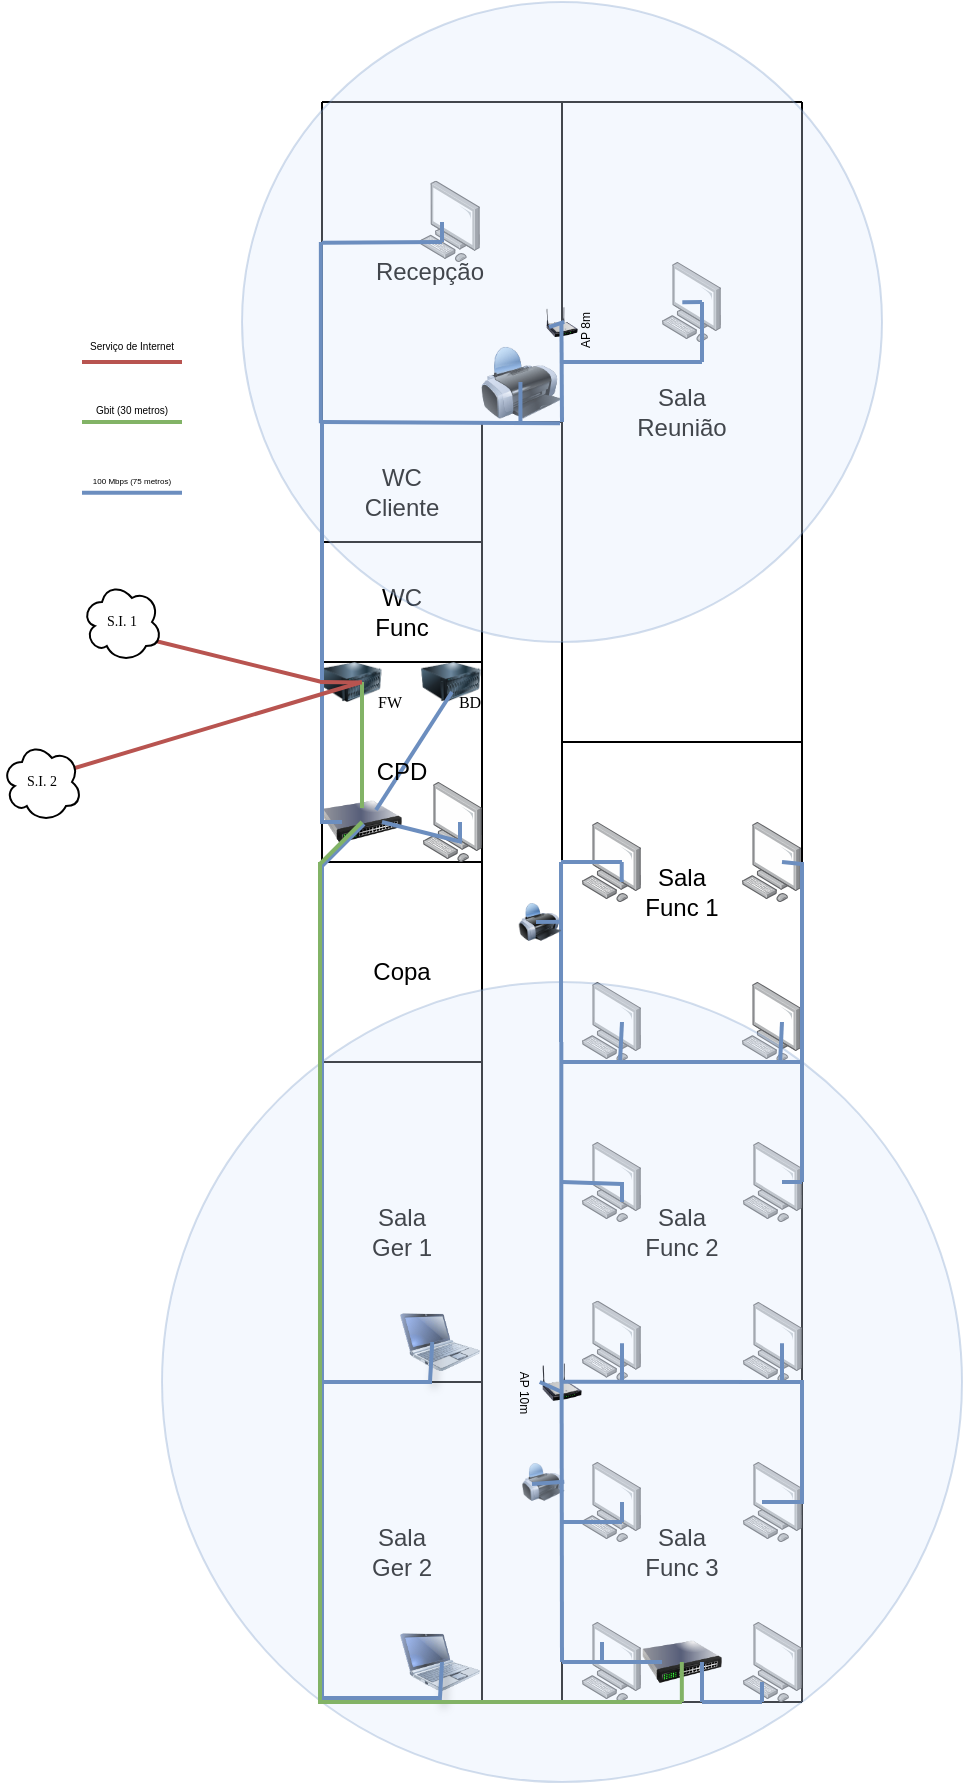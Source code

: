 <mxfile version="26.0.14">
  <diagram name="Página-1" id="WyUjAa4Jo-pIKM8Ton7K">
    <mxGraphModel dx="671" dy="367" grid="1" gridSize="10" guides="1" tooltips="1" connect="1" arrows="1" fold="1" page="1" pageScale="1" pageWidth="827" pageHeight="1169" math="0" shadow="0">
      <root>
        <mxCell id="0" />
        <mxCell id="1" parent="0" />
        <mxCell id="EqsUiykx_xDMBYJI1kq2-134" value="" style="endArrow=none;html=1;rounded=0;" edge="1" parent="1">
          <mxGeometry width="50" height="50" relative="1" as="geometry">
            <mxPoint x="370" y="630" as="sourcePoint" />
            <mxPoint x="450" y="630" as="targetPoint" />
          </mxGeometry>
        </mxCell>
        <mxCell id="EqsUiykx_xDMBYJI1kq2-135" value="" style="image;html=1;image=img/lib/clip_art/networking/Switch_128x128.png" vertex="1" parent="1">
          <mxGeometry x="370" y="590" width="40" height="40" as="geometry" />
        </mxCell>
        <mxCell id="EqsUiykx_xDMBYJI1kq2-136" value="" style="endArrow=none;html=1;rounded=0;fillColor=#dae8fc;strokeColor=#6c8ebf;strokeWidth=2;" edge="1" parent="1">
          <mxGeometry width="50" height="50" relative="1" as="geometry">
            <mxPoint x="370" y="632" as="sourcePoint" />
            <mxPoint x="391" y="611" as="targetPoint" />
          </mxGeometry>
        </mxCell>
        <mxCell id="EqsUiykx_xDMBYJI1kq2-137" value="" style="endArrow=none;html=1;rounded=0;fillColor=#f8cecc;strokeColor=#b85450;strokeWidth=2;exitX=0.16;exitY=0.55;exitDx=0;exitDy=0;exitPerimeter=0;" edge="1" parent="1" source="EqsUiykx_xDMBYJI1kq2-238">
          <mxGeometry width="50" height="50" relative="1" as="geometry">
            <mxPoint x="300" y="540" as="sourcePoint" />
            <mxPoint x="370" y="540" as="targetPoint" />
          </mxGeometry>
        </mxCell>
        <mxCell id="EqsUiykx_xDMBYJI1kq2-138" value="" style="endArrow=none;html=1;rounded=0;" edge="1" parent="1">
          <mxGeometry width="50" height="50" relative="1" as="geometry">
            <mxPoint x="370" y="1050" as="sourcePoint" />
            <mxPoint x="370" y="250" as="targetPoint" />
          </mxGeometry>
        </mxCell>
        <mxCell id="EqsUiykx_xDMBYJI1kq2-139" value="" style="endArrow=none;html=1;rounded=0;" edge="1" parent="1">
          <mxGeometry width="50" height="50" relative="1" as="geometry">
            <mxPoint x="370" y="250" as="sourcePoint" />
            <mxPoint x="610" y="250" as="targetPoint" />
          </mxGeometry>
        </mxCell>
        <mxCell id="EqsUiykx_xDMBYJI1kq2-140" value="" style="endArrow=none;html=1;rounded=0;" edge="1" parent="1">
          <mxGeometry width="50" height="50" relative="1" as="geometry">
            <mxPoint x="610" y="1050" as="sourcePoint" />
            <mxPoint x="610" y="250" as="targetPoint" />
          </mxGeometry>
        </mxCell>
        <mxCell id="EqsUiykx_xDMBYJI1kq2-141" value="" style="endArrow=none;html=1;rounded=0;" edge="1" parent="1">
          <mxGeometry width="50" height="50" relative="1" as="geometry">
            <mxPoint x="370" y="1050" as="sourcePoint" />
            <mxPoint x="610" y="1050" as="targetPoint" />
          </mxGeometry>
        </mxCell>
        <mxCell id="EqsUiykx_xDMBYJI1kq2-142" value="" style="endArrow=none;html=1;rounded=0;" edge="1" parent="1">
          <mxGeometry width="50" height="50" relative="1" as="geometry">
            <mxPoint x="490" y="1050" as="sourcePoint" />
            <mxPoint x="490" y="250" as="targetPoint" />
          </mxGeometry>
        </mxCell>
        <mxCell id="EqsUiykx_xDMBYJI1kq2-143" value="" style="endArrow=none;html=1;rounded=0;" edge="1" parent="1">
          <mxGeometry width="50" height="50" relative="1" as="geometry">
            <mxPoint x="370" y="410" as="sourcePoint" />
            <mxPoint x="490" y="410" as="targetPoint" />
          </mxGeometry>
        </mxCell>
        <mxCell id="EqsUiykx_xDMBYJI1kq2-144" value="" style="endArrow=none;html=1;rounded=0;" edge="1" parent="1">
          <mxGeometry width="50" height="50" relative="1" as="geometry">
            <mxPoint x="490" y="570" as="sourcePoint" />
            <mxPoint x="610" y="570" as="targetPoint" />
          </mxGeometry>
        </mxCell>
        <mxCell id="EqsUiykx_xDMBYJI1kq2-145" value="" style="endArrow=none;html=1;rounded=0;" edge="1" parent="1">
          <mxGeometry width="50" height="50" relative="1" as="geometry">
            <mxPoint x="450" y="1050" as="sourcePoint" />
            <mxPoint x="450" y="410" as="targetPoint" />
          </mxGeometry>
        </mxCell>
        <mxCell id="EqsUiykx_xDMBYJI1kq2-146" value="" style="endArrow=none;html=1;rounded=0;" edge="1" parent="1">
          <mxGeometry width="50" height="50" relative="1" as="geometry">
            <mxPoint x="370" y="890" as="sourcePoint" />
            <mxPoint x="450" y="890" as="targetPoint" />
          </mxGeometry>
        </mxCell>
        <mxCell id="EqsUiykx_xDMBYJI1kq2-147" value="" style="endArrow=none;html=1;rounded=0;" edge="1" parent="1">
          <mxGeometry width="50" height="50" relative="1" as="geometry">
            <mxPoint x="370" y="730" as="sourcePoint" />
            <mxPoint x="450" y="730" as="targetPoint" />
          </mxGeometry>
        </mxCell>
        <mxCell id="EqsUiykx_xDMBYJI1kq2-148" value="" style="endArrow=none;html=1;rounded=0;" edge="1" parent="1">
          <mxGeometry width="50" height="50" relative="1" as="geometry">
            <mxPoint x="370" y="530" as="sourcePoint" />
            <mxPoint x="450" y="530" as="targetPoint" />
          </mxGeometry>
        </mxCell>
        <mxCell id="EqsUiykx_xDMBYJI1kq2-149" value="" style="endArrow=none;html=1;rounded=0;" edge="1" parent="1">
          <mxGeometry width="50" height="50" relative="1" as="geometry">
            <mxPoint x="370" y="470" as="sourcePoint" />
            <mxPoint x="450" y="470" as="targetPoint" />
          </mxGeometry>
        </mxCell>
        <mxCell id="EqsUiykx_xDMBYJI1kq2-150" value="WC&lt;br&gt;Func" style="text;html=1;align=center;verticalAlign=middle;whiteSpace=wrap;rounded=0;" vertex="1" parent="1">
          <mxGeometry x="380" y="490" width="60" height="30" as="geometry" />
        </mxCell>
        <mxCell id="EqsUiykx_xDMBYJI1kq2-151" value="WC&lt;div&gt;Cliente&lt;/div&gt;" style="text;html=1;align=center;verticalAlign=middle;whiteSpace=wrap;rounded=0;" vertex="1" parent="1">
          <mxGeometry x="380" y="430" width="60" height="30" as="geometry" />
        </mxCell>
        <mxCell id="EqsUiykx_xDMBYJI1kq2-152" value="Recepção" style="text;html=1;align=center;verticalAlign=middle;whiteSpace=wrap;rounded=0;" vertex="1" parent="1">
          <mxGeometry x="394" y="320" width="60" height="30" as="geometry" />
        </mxCell>
        <mxCell id="EqsUiykx_xDMBYJI1kq2-153" value="Sala&lt;div&gt;Reunião&lt;/div&gt;" style="text;html=1;align=center;verticalAlign=middle;whiteSpace=wrap;rounded=0;" vertex="1" parent="1">
          <mxGeometry x="520" y="390" width="60" height="30" as="geometry" />
        </mxCell>
        <mxCell id="EqsUiykx_xDMBYJI1kq2-154" value="Copa" style="text;html=1;align=center;verticalAlign=middle;whiteSpace=wrap;rounded=0;" vertex="1" parent="1">
          <mxGeometry x="380" y="670" width="60" height="30" as="geometry" />
        </mxCell>
        <mxCell id="EqsUiykx_xDMBYJI1kq2-155" value="Sala&lt;div&gt;Ger 1&lt;/div&gt;" style="text;html=1;align=center;verticalAlign=middle;whiteSpace=wrap;rounded=0;" vertex="1" parent="1">
          <mxGeometry x="380" y="800" width="60" height="30" as="geometry" />
        </mxCell>
        <mxCell id="EqsUiykx_xDMBYJI1kq2-156" value="Sala&lt;div&gt;Ger 2&lt;/div&gt;" style="text;html=1;align=center;verticalAlign=middle;whiteSpace=wrap;rounded=0;" vertex="1" parent="1">
          <mxGeometry x="380" y="960" width="60" height="30" as="geometry" />
        </mxCell>
        <mxCell id="EqsUiykx_xDMBYJI1kq2-157" value="" style="endArrow=none;html=1;rounded=0;" edge="1" parent="1">
          <mxGeometry width="50" height="50" relative="1" as="geometry">
            <mxPoint x="490" y="730" as="sourcePoint" />
            <mxPoint x="610" y="730" as="targetPoint" />
          </mxGeometry>
        </mxCell>
        <mxCell id="EqsUiykx_xDMBYJI1kq2-158" value="" style="endArrow=none;html=1;rounded=0;" edge="1" parent="1">
          <mxGeometry width="50" height="50" relative="1" as="geometry">
            <mxPoint x="490" y="890" as="sourcePoint" />
            <mxPoint x="610" y="890" as="targetPoint" />
          </mxGeometry>
        </mxCell>
        <mxCell id="EqsUiykx_xDMBYJI1kq2-159" value="Sala&lt;div&gt;Func 1&lt;/div&gt;" style="text;html=1;align=center;verticalAlign=middle;whiteSpace=wrap;rounded=0;" vertex="1" parent="1">
          <mxGeometry x="520" y="630" width="60" height="30" as="geometry" />
        </mxCell>
        <mxCell id="EqsUiykx_xDMBYJI1kq2-160" value="Sala&lt;div&gt;Func 2&lt;/div&gt;" style="text;html=1;align=center;verticalAlign=middle;whiteSpace=wrap;rounded=0;" vertex="1" parent="1">
          <mxGeometry x="520" y="800" width="60" height="30" as="geometry" />
        </mxCell>
        <mxCell id="EqsUiykx_xDMBYJI1kq2-161" value="Sala&lt;div&gt;Func 3&lt;/div&gt;" style="text;html=1;align=center;verticalAlign=middle;whiteSpace=wrap;rounded=0;" vertex="1" parent="1">
          <mxGeometry x="520" y="960" width="60" height="30" as="geometry" />
        </mxCell>
        <mxCell id="EqsUiykx_xDMBYJI1kq2-162" value="" style="image;points=[];aspect=fixed;html=1;align=center;shadow=0;dashed=0;image=img/lib/allied_telesis/computer_and_terminals/Personal_Computer.svg;" vertex="1" parent="1">
          <mxGeometry x="580.49" y="850" width="29.51" height="40" as="geometry" />
        </mxCell>
        <mxCell id="EqsUiykx_xDMBYJI1kq2-163" value="" style="image;html=1;image=img/lib/clip_art/computers/Netbook_128x128.png" vertex="1" parent="1">
          <mxGeometry x="409" y="1010" width="40" height="40" as="geometry" />
        </mxCell>
        <mxCell id="EqsUiykx_xDMBYJI1kq2-164" value="" style="image;html=1;image=img/lib/clip_art/computers/Netbook_128x128.png" vertex="1" parent="1">
          <mxGeometry x="409" y="850" width="40" height="40" as="geometry" />
        </mxCell>
        <mxCell id="EqsUiykx_xDMBYJI1kq2-165" value="" style="image;points=[];aspect=fixed;html=1;align=center;shadow=0;dashed=0;image=img/lib/allied_telesis/computer_and_terminals/Personal_Computer.svg;" vertex="1" parent="1">
          <mxGeometry x="580.49" y="1010" width="29.51" height="40" as="geometry" />
        </mxCell>
        <mxCell id="EqsUiykx_xDMBYJI1kq2-166" value="" style="image;points=[];aspect=fixed;html=1;align=center;shadow=0;dashed=0;image=img/lib/allied_telesis/computer_and_terminals/Personal_Computer.svg;" vertex="1" parent="1">
          <mxGeometry x="540" y="330" width="29.51" height="40" as="geometry" />
        </mxCell>
        <mxCell id="EqsUiykx_xDMBYJI1kq2-167" value="" style="image;points=[];aspect=fixed;html=1;align=center;shadow=0;dashed=0;image=img/lib/allied_telesis/computer_and_terminals/Personal_Computer.svg;" vertex="1" parent="1">
          <mxGeometry x="419" y="289.34" width="30" height="40.66" as="geometry" />
        </mxCell>
        <mxCell id="EqsUiykx_xDMBYJI1kq2-168" value="" style="image;points=[];aspect=fixed;html=1;align=center;shadow=0;dashed=0;image=img/lib/allied_telesis/computer_and_terminals/Personal_Computer.svg;" vertex="1" parent="1">
          <mxGeometry x="580" y="690" width="29.51" height="40" as="geometry" />
        </mxCell>
        <mxCell id="EqsUiykx_xDMBYJI1kq2-169" value="" style="image;points=[];aspect=fixed;html=1;align=center;shadow=0;dashed=0;image=img/lib/allied_telesis/computer_and_terminals/Personal_Computer.svg;" vertex="1" parent="1">
          <mxGeometry x="580.49" y="930" width="29.51" height="40" as="geometry" />
        </mxCell>
        <mxCell id="EqsUiykx_xDMBYJI1kq2-170" value="" style="image;points=[];aspect=fixed;html=1;align=center;shadow=0;dashed=0;image=img/lib/allied_telesis/computer_and_terminals/Personal_Computer.svg;" vertex="1" parent="1">
          <mxGeometry x="500" y="1010" width="29.51" height="40" as="geometry" />
        </mxCell>
        <mxCell id="EqsUiykx_xDMBYJI1kq2-171" value="" style="image;points=[];aspect=fixed;html=1;align=center;shadow=0;dashed=0;image=img/lib/allied_telesis/computer_and_terminals/Personal_Computer.svg;" vertex="1" parent="1">
          <mxGeometry x="500" y="930" width="29.51" height="40" as="geometry" />
        </mxCell>
        <mxCell id="EqsUiykx_xDMBYJI1kq2-172" value="" style="image;points=[];aspect=fixed;html=1;align=center;shadow=0;dashed=0;image=img/lib/allied_telesis/computer_and_terminals/Personal_Computer.svg;" vertex="1" parent="1">
          <mxGeometry x="500" y="849.34" width="29.51" height="40" as="geometry" />
        </mxCell>
        <mxCell id="EqsUiykx_xDMBYJI1kq2-173" value="" style="image;points=[];aspect=fixed;html=1;align=center;shadow=0;dashed=0;image=img/lib/allied_telesis/computer_and_terminals/Personal_Computer.svg;" vertex="1" parent="1">
          <mxGeometry x="580.49" y="770" width="29.51" height="40" as="geometry" />
        </mxCell>
        <mxCell id="EqsUiykx_xDMBYJI1kq2-174" value="" style="image;points=[];aspect=fixed;html=1;align=center;shadow=0;dashed=0;image=img/lib/allied_telesis/computer_and_terminals/Personal_Computer.svg;" vertex="1" parent="1">
          <mxGeometry x="500" y="770" width="29.51" height="40" as="geometry" />
        </mxCell>
        <mxCell id="EqsUiykx_xDMBYJI1kq2-175" value="" style="image;points=[];aspect=fixed;html=1;align=center;shadow=0;dashed=0;image=img/lib/allied_telesis/computer_and_terminals/Personal_Computer.svg;" vertex="1" parent="1">
          <mxGeometry x="500" y="690" width="29.51" height="40" as="geometry" />
        </mxCell>
        <mxCell id="EqsUiykx_xDMBYJI1kq2-176" value="" style="image;points=[];aspect=fixed;html=1;align=center;shadow=0;dashed=0;image=img/lib/allied_telesis/computer_and_terminals/Personal_Computer.svg;" vertex="1" parent="1">
          <mxGeometry x="420.49" y="590" width="29.51" height="40" as="geometry" />
        </mxCell>
        <mxCell id="EqsUiykx_xDMBYJI1kq2-177" value="" style="image;points=[];aspect=fixed;html=1;align=center;shadow=0;dashed=0;image=img/lib/allied_telesis/computer_and_terminals/Personal_Computer.svg;" vertex="1" parent="1">
          <mxGeometry x="580" y="610" width="29.51" height="40" as="geometry" />
        </mxCell>
        <mxCell id="EqsUiykx_xDMBYJI1kq2-178" value="" style="image;points=[];aspect=fixed;html=1;align=center;shadow=0;dashed=0;image=img/lib/allied_telesis/computer_and_terminals/Personal_Computer.svg;" vertex="1" parent="1">
          <mxGeometry x="500" y="610" width="29.51" height="40" as="geometry" />
        </mxCell>
        <mxCell id="EqsUiykx_xDMBYJI1kq2-179" value="" style="image;html=1;image=img/lib/clip_art/computers/Printer_128x128.png" vertex="1" parent="1">
          <mxGeometry x="449.51" y="370" width="40" height="40.66" as="geometry" />
        </mxCell>
        <mxCell id="EqsUiykx_xDMBYJI1kq2-180" value="" style="image;html=1;image=img/lib/clip_art/computers/Server_128x128.png" vertex="1" parent="1">
          <mxGeometry x="370" y="530" width="30" height="20" as="geometry" />
        </mxCell>
        <mxCell id="EqsUiykx_xDMBYJI1kq2-181" value="" style="image;html=1;image=img/lib/clip_art/computers/Server_128x128.png" vertex="1" parent="1">
          <mxGeometry x="419.51" y="530" width="30" height="20" as="geometry" />
        </mxCell>
        <mxCell id="EqsUiykx_xDMBYJI1kq2-182" value="" style="group;shadow=0;glass=0;" vertex="1" connectable="0" parent="1">
          <mxGeometry x="290" y="690" width="400" height="400" as="geometry" />
        </mxCell>
        <mxCell id="EqsUiykx_xDMBYJI1kq2-183" value="" style="image;html=1;image=img/lib/clip_art/computers/Printer_128x128.png" vertex="1" parent="EqsUiykx_xDMBYJI1kq2-182">
          <mxGeometry x="180" y="240" width="21.13" height="20" as="geometry" />
        </mxCell>
        <mxCell id="EqsUiykx_xDMBYJI1kq2-184" value="" style="ellipse;whiteSpace=wrap;html=1;aspect=fixed;fillColor=#dae8fc;strokeColor=#6c8ebf;opacity=30;" vertex="1" parent="EqsUiykx_xDMBYJI1kq2-182">
          <mxGeometry width="400" height="400" as="geometry" />
        </mxCell>
        <mxCell id="EqsUiykx_xDMBYJI1kq2-185" value="" style="endArrow=none;html=1;rounded=0;strokeWidth=2;fillColor=#dae8fc;strokeColor=#6c8ebf;entryX=0.35;entryY=0.85;entryDx=0;entryDy=0;entryPerimeter=0;shadow=1;" edge="1" parent="EqsUiykx_xDMBYJI1kq2-182" target="EqsUiykx_xDMBYJI1kq2-184">
          <mxGeometry width="50" height="50" relative="1" as="geometry">
            <mxPoint x="138.87" y="360" as="sourcePoint" />
            <mxPoint x="188.87" y="310" as="targetPoint" />
          </mxGeometry>
        </mxCell>
        <mxCell id="EqsUiykx_xDMBYJI1kq2-186" value="" style="image;html=1;image=img/lib/clip_art/networking/Wireless_Router_N_128x128.png" vertex="1" parent="EqsUiykx_xDMBYJI1kq2-182">
          <mxGeometry x="188.866" y="190.625" width="22.266" height="18.75" as="geometry" />
        </mxCell>
        <mxCell id="EqsUiykx_xDMBYJI1kq2-187" value="" style="endArrow=none;html=1;rounded=0;fillColor=#dae8fc;strokeColor=#6c8ebf;strokeWidth=2;" edge="1" parent="EqsUiykx_xDMBYJI1kq2-182">
          <mxGeometry width="50" height="50" relative="1" as="geometry">
            <mxPoint x="80" y="-59" as="sourcePoint" />
            <mxPoint x="80" y="360" as="targetPoint" />
          </mxGeometry>
        </mxCell>
        <mxCell id="EqsUiykx_xDMBYJI1kq2-188" value="" style="endArrow=none;html=1;rounded=0;fillColor=#dae8fc;strokeColor=#6c8ebf;strokeWidth=2;" edge="1" parent="EqsUiykx_xDMBYJI1kq2-182">
          <mxGeometry width="50" height="50" relative="1" as="geometry">
            <mxPoint x="79" y="360" as="sourcePoint" />
            <mxPoint x="260" y="360" as="targetPoint" />
          </mxGeometry>
        </mxCell>
        <mxCell id="EqsUiykx_xDMBYJI1kq2-189" value="" style="image;html=1;image=img/lib/clip_art/networking/Switch_128x128.png" vertex="1" parent="EqsUiykx_xDMBYJI1kq2-182">
          <mxGeometry x="240" y="320" width="40" height="40" as="geometry" />
        </mxCell>
        <mxCell id="EqsUiykx_xDMBYJI1kq2-190" value="" style="endArrow=none;html=1;rounded=0;fillColor=#dae8fc;strokeColor=#6c8ebf;strokeWidth=2;entryX=0.25;entryY=0.5;entryDx=0;entryDy=0;entryPerimeter=0;exitX=0.5;exitY=0.85;exitDx=0;exitDy=0;exitPerimeter=0;" edge="1" parent="EqsUiykx_xDMBYJI1kq2-182" source="EqsUiykx_xDMBYJI1kq2-184" target="EqsUiykx_xDMBYJI1kq2-189">
          <mxGeometry width="50" height="50" relative="1" as="geometry">
            <mxPoint x="220" y="330.0" as="sourcePoint" />
            <mxPoint x="260" y="330.0" as="targetPoint" />
            <Array as="points">
              <mxPoint x="230" y="340" />
            </Array>
          </mxGeometry>
        </mxCell>
        <mxCell id="EqsUiykx_xDMBYJI1kq2-191" value="" style="endArrow=none;html=1;rounded=0;strokeWidth=2;fillColor=#dae8fc;strokeColor=#6c8ebf;exitX=0.75;exitY=0.5;exitDx=0;exitDy=0;exitPerimeter=0;" edge="1" parent="EqsUiykx_xDMBYJI1kq2-182" source="EqsUiykx_xDMBYJI1kq2-189">
          <mxGeometry width="50" height="50" relative="1" as="geometry">
            <mxPoint x="260" y="330.0" as="sourcePoint" />
            <mxPoint x="270" y="360" as="targetPoint" />
          </mxGeometry>
        </mxCell>
        <mxCell id="EqsUiykx_xDMBYJI1kq2-192" value="" style="endArrow=none;html=1;rounded=0;fillColor=#dae8fc;strokeColor=#6c8ebf;strokeWidth=2;" edge="1" parent="EqsUiykx_xDMBYJI1kq2-182">
          <mxGeometry width="50" height="50" relative="1" as="geometry">
            <mxPoint x="200" y="270" as="sourcePoint" />
            <mxPoint x="230" y="270" as="targetPoint" />
          </mxGeometry>
        </mxCell>
        <mxCell id="EqsUiykx_xDMBYJI1kq2-193" value="" style="endArrow=none;html=1;rounded=0;fillColor=#dae8fc;strokeColor=#6c8ebf;strokeWidth=2;" edge="1" parent="EqsUiykx_xDMBYJI1kq2-182">
          <mxGeometry width="50" height="50" relative="1" as="geometry">
            <mxPoint x="200" y="340" as="sourcePoint" />
            <mxPoint x="199.8" y="200" as="targetPoint" />
          </mxGeometry>
        </mxCell>
        <mxCell id="EqsUiykx_xDMBYJI1kq2-194" value="" style="endArrow=none;html=1;rounded=0;fillColor=#dae8fc;strokeColor=#6c8ebf;strokeWidth=2;" edge="1" parent="EqsUiykx_xDMBYJI1kq2-182">
          <mxGeometry width="50" height="50" relative="1" as="geometry">
            <mxPoint x="199.66" y="200" as="sourcePoint" />
            <mxPoint x="199.66" y="30" as="targetPoint" />
          </mxGeometry>
        </mxCell>
        <mxCell id="EqsUiykx_xDMBYJI1kq2-195" value="" style="endArrow=none;html=1;rounded=0;fillColor=#dae8fc;strokeColor=#6c8ebf;strokeWidth=2;entryX=0.8;entryY=0.5;entryDx=0;entryDy=0;entryPerimeter=0;" edge="1" parent="EqsUiykx_xDMBYJI1kq2-182" target="EqsUiykx_xDMBYJI1kq2-184">
          <mxGeometry width="50" height="50" relative="1" as="geometry">
            <mxPoint x="200" y="199.88" as="sourcePoint" />
            <mxPoint x="310" y="199.88" as="targetPoint" />
          </mxGeometry>
        </mxCell>
        <mxCell id="EqsUiykx_xDMBYJI1kq2-196" value="" style="endArrow=none;html=1;rounded=0;fillColor=#dae8fc;strokeColor=#6c8ebf;strokeWidth=2;" edge="1" parent="EqsUiykx_xDMBYJI1kq2-182">
          <mxGeometry width="50" height="50" relative="1" as="geometry">
            <mxPoint x="200" y="100" as="sourcePoint" />
            <mxPoint x="230" y="101" as="targetPoint" />
          </mxGeometry>
        </mxCell>
        <mxCell id="EqsUiykx_xDMBYJI1kq2-197" value="" style="endArrow=none;html=1;rounded=0;fillColor=#dae8fc;strokeColor=#6c8ebf;strokeWidth=2;" edge="1" parent="EqsUiykx_xDMBYJI1kq2-182">
          <mxGeometry width="50" height="50" relative="1" as="geometry">
            <mxPoint x="200" y="40" as="sourcePoint" />
            <mxPoint x="320" y="40" as="targetPoint" />
          </mxGeometry>
        </mxCell>
        <mxCell id="EqsUiykx_xDMBYJI1kq2-198" value="" style="endArrow=none;html=1;rounded=0;fillColor=#d5e8d4;strokeColor=#82b366;strokeWidth=2;" edge="1" parent="EqsUiykx_xDMBYJI1kq2-182">
          <mxGeometry width="50" height="50" relative="1" as="geometry">
            <mxPoint x="80" y="360" as="sourcePoint" />
            <mxPoint x="260" y="360" as="targetPoint" />
          </mxGeometry>
        </mxCell>
        <mxCell id="EqsUiykx_xDMBYJI1kq2-199" value="" style="endArrow=none;html=1;rounded=0;fillColor=#d5e8d4;strokeColor=#82b366;strokeWidth=2;" edge="1" parent="EqsUiykx_xDMBYJI1kq2-182">
          <mxGeometry width="50" height="50" relative="1" as="geometry">
            <mxPoint x="259.92" y="360" as="sourcePoint" />
            <mxPoint x="259.92" y="340" as="targetPoint" />
          </mxGeometry>
        </mxCell>
        <mxCell id="EqsUiykx_xDMBYJI1kq2-200" value="" style="endArrow=none;html=1;rounded=0;fillColor=#dae8fc;strokeColor=#6c8ebf;strokeWidth=2;entryX=0.475;entryY=0.825;entryDx=0;entryDy=0;entryPerimeter=0;" edge="1" parent="EqsUiykx_xDMBYJI1kq2-182">
          <mxGeometry width="50" height="50" relative="1" as="geometry">
            <mxPoint x="220" y="340" as="sourcePoint" />
            <mxPoint x="220" y="330" as="targetPoint" />
          </mxGeometry>
        </mxCell>
        <mxCell id="EqsUiykx_xDMBYJI1kq2-201" value="" style="endArrow=none;html=1;rounded=0;fillColor=#dae8fc;strokeColor=#6c8ebf;strokeWidth=2;entryX=0.475;entryY=0.825;entryDx=0;entryDy=0;entryPerimeter=0;" edge="1" parent="EqsUiykx_xDMBYJI1kq2-182">
          <mxGeometry width="50" height="50" relative="1" as="geometry">
            <mxPoint x="230" y="270" as="sourcePoint" />
            <mxPoint x="230" y="260" as="targetPoint" />
          </mxGeometry>
        </mxCell>
        <mxCell id="EqsUiykx_xDMBYJI1kq2-202" value="" style="endArrow=none;html=1;rounded=0;fillColor=#dae8fc;strokeColor=#6c8ebf;strokeWidth=2;entryX=0.475;entryY=0.825;entryDx=0;entryDy=0;entryPerimeter=0;" edge="1" parent="EqsUiykx_xDMBYJI1kq2-182">
          <mxGeometry width="50" height="50" relative="1" as="geometry">
            <mxPoint x="320" y="260" as="sourcePoint" />
            <mxPoint x="300" y="260" as="targetPoint" />
          </mxGeometry>
        </mxCell>
        <mxCell id="EqsUiykx_xDMBYJI1kq2-203" value="" style="endArrow=none;html=1;rounded=0;fillColor=#dae8fc;strokeColor=#6c8ebf;strokeWidth=2;entryX=0.475;entryY=0.825;entryDx=0;entryDy=0;entryPerimeter=0;" edge="1" parent="EqsUiykx_xDMBYJI1kq2-182">
          <mxGeometry width="50" height="50" relative="1" as="geometry">
            <mxPoint x="230" y="200" as="sourcePoint" />
            <mxPoint x="230.0" y="180.63" as="targetPoint" />
          </mxGeometry>
        </mxCell>
        <mxCell id="EqsUiykx_xDMBYJI1kq2-204" value="" style="endArrow=none;html=1;rounded=0;fillColor=#dae8fc;strokeColor=#6c8ebf;strokeWidth=2;entryX=0.475;entryY=0.825;entryDx=0;entryDy=0;entryPerimeter=0;" edge="1" parent="EqsUiykx_xDMBYJI1kq2-182">
          <mxGeometry width="50" height="50" relative="1" as="geometry">
            <mxPoint x="310" y="201" as="sourcePoint" />
            <mxPoint x="310" y="180.63" as="targetPoint" />
          </mxGeometry>
        </mxCell>
        <mxCell id="EqsUiykx_xDMBYJI1kq2-205" value="" style="endArrow=none;html=1;rounded=0;fillColor=#dae8fc;strokeColor=#6c8ebf;strokeWidth=2;entryX=0.475;entryY=0.825;entryDx=0;entryDy=0;entryPerimeter=0;" edge="1" parent="EqsUiykx_xDMBYJI1kq2-182">
          <mxGeometry width="50" height="50" relative="1" as="geometry">
            <mxPoint x="320" y="100" as="sourcePoint" />
            <mxPoint x="310" y="100" as="targetPoint" />
          </mxGeometry>
        </mxCell>
        <mxCell id="EqsUiykx_xDMBYJI1kq2-206" value="" style="endArrow=none;html=1;rounded=0;fillColor=#dae8fc;strokeColor=#6c8ebf;strokeWidth=2;entryX=0.475;entryY=0.825;entryDx=0;entryDy=0;entryPerimeter=0;" edge="1" parent="EqsUiykx_xDMBYJI1kq2-182">
          <mxGeometry width="50" height="50" relative="1" as="geometry">
            <mxPoint x="230" y="110" as="sourcePoint" />
            <mxPoint x="230" y="100" as="targetPoint" />
          </mxGeometry>
        </mxCell>
        <mxCell id="EqsUiykx_xDMBYJI1kq2-207" value="" style="endArrow=none;html=1;rounded=0;fillColor=#dae8fc;strokeColor=#6c8ebf;strokeWidth=2;entryX=0.475;entryY=0.825;entryDx=0;entryDy=0;entryPerimeter=0;" edge="1" parent="EqsUiykx_xDMBYJI1kq2-182">
          <mxGeometry width="50" height="50" relative="1" as="geometry">
            <mxPoint x="229" y="40" as="sourcePoint" />
            <mxPoint x="230" y="20" as="targetPoint" />
          </mxGeometry>
        </mxCell>
        <mxCell id="EqsUiykx_xDMBYJI1kq2-208" value="" style="endArrow=none;html=1;rounded=0;fillColor=#dae8fc;strokeColor=#6c8ebf;strokeWidth=2;entryX=0.475;entryY=0.825;entryDx=0;entryDy=0;entryPerimeter=0;" edge="1" parent="EqsUiykx_xDMBYJI1kq2-182">
          <mxGeometry width="50" height="50" relative="1" as="geometry">
            <mxPoint x="309" y="41" as="sourcePoint" />
            <mxPoint x="310.0" y="20" as="targetPoint" />
          </mxGeometry>
        </mxCell>
        <mxCell id="EqsUiykx_xDMBYJI1kq2-209" value="" style="endArrow=none;html=1;rounded=0;fillColor=#dae8fc;strokeColor=#6c8ebf;strokeWidth=2;entryX=0.475;entryY=0.825;entryDx=0;entryDy=0;entryPerimeter=0;" edge="1" parent="EqsUiykx_xDMBYJI1kq2-182">
          <mxGeometry width="50" height="50" relative="1" as="geometry">
            <mxPoint x="300" y="360" as="sourcePoint" />
            <mxPoint x="300" y="350" as="targetPoint" />
          </mxGeometry>
        </mxCell>
        <mxCell id="EqsUiykx_xDMBYJI1kq2-210" value="" style="endArrow=none;html=1;rounded=0;fillColor=#dae8fc;strokeColor=#6c8ebf;strokeWidth=2;entryX=0;entryY=0.5;entryDx=0;entryDy=0;" edge="1" parent="EqsUiykx_xDMBYJI1kq2-182" target="EqsUiykx_xDMBYJI1kq2-186">
          <mxGeometry width="50" height="50" relative="1" as="geometry">
            <mxPoint x="199.92" y="205" as="sourcePoint" />
            <mxPoint x="199.92" y="195" as="targetPoint" />
          </mxGeometry>
        </mxCell>
        <mxCell id="EqsUiykx_xDMBYJI1kq2-211" value="" style="endArrow=none;html=1;rounded=0;strokeWidth=2;fillColor=#dae8fc;strokeColor=#6c8ebf;entryX=0.35;entryY=0.85;entryDx=0;entryDy=0;entryPerimeter=0;shadow=1;" edge="1" parent="EqsUiykx_xDMBYJI1kq2-182">
          <mxGeometry width="50" height="50" relative="1" as="geometry">
            <mxPoint x="134" y="200" as="sourcePoint" />
            <mxPoint x="135.13" y="180" as="targetPoint" />
          </mxGeometry>
        </mxCell>
        <mxCell id="EqsUiykx_xDMBYJI1kq2-212" value="" style="endArrow=none;html=1;rounded=0;fillColor=#dae8fc;strokeColor=#6c8ebf;strokeWidth=2;" edge="1" parent="EqsUiykx_xDMBYJI1kq2-182">
          <mxGeometry width="50" height="50" relative="1" as="geometry">
            <mxPoint x="79" y="200" as="sourcePoint" />
            <mxPoint x="135" y="200" as="targetPoint" />
          </mxGeometry>
        </mxCell>
        <mxCell id="EqsUiykx_xDMBYJI1kq2-213" value="AP 10m" style="text;html=1;align=center;verticalAlign=middle;whiteSpace=wrap;rounded=0;rotation=90;fontSize=6;" vertex="1" parent="EqsUiykx_xDMBYJI1kq2-182">
          <mxGeometry x="151.13" y="190.63" width="60" height="30" as="geometry" />
        </mxCell>
        <mxCell id="EqsUiykx_xDMBYJI1kq2-214" value="" style="endArrow=none;html=1;rounded=0;fillColor=#d5e8d4;strokeColor=#82b366;strokeWidth=2;" edge="1" parent="EqsUiykx_xDMBYJI1kq2-182">
          <mxGeometry width="50" height="50" relative="1" as="geometry">
            <mxPoint x="79" y="361" as="sourcePoint" />
            <mxPoint x="79" y="-60" as="targetPoint" />
          </mxGeometry>
        </mxCell>
        <mxCell id="EqsUiykx_xDMBYJI1kq2-215" value="" style="endArrow=none;html=1;rounded=0;fillColor=#dae8fc;strokeColor=#6c8ebf;strokeWidth=2;" edge="1" parent="EqsUiykx_xDMBYJI1kq2-182">
          <mxGeometry width="50" height="50" relative="1" as="geometry">
            <mxPoint x="320" y="100" as="sourcePoint" />
            <mxPoint x="320" y="-60" as="targetPoint" />
          </mxGeometry>
        </mxCell>
        <mxCell id="EqsUiykx_xDMBYJI1kq2-216" value="" style="endArrow=none;html=1;rounded=0;strokeWidth=2;fillColor=#dae8fc;strokeColor=#6c8ebf;exitX=0.75;exitY=0.5;exitDx=0;exitDy=0;exitPerimeter=0;" edge="1" parent="EqsUiykx_xDMBYJI1kq2-182">
          <mxGeometry width="50" height="50" relative="1" as="geometry">
            <mxPoint x="270" y="360" as="sourcePoint" />
            <mxPoint x="300" y="360" as="targetPoint" />
          </mxGeometry>
        </mxCell>
        <mxCell id="EqsUiykx_xDMBYJI1kq2-217" value="" style="endArrow=none;html=1;rounded=0;fillColor=#dae8fc;strokeColor=#6c8ebf;strokeWidth=2;" edge="1" parent="EqsUiykx_xDMBYJI1kq2-182">
          <mxGeometry width="50" height="50" relative="1" as="geometry">
            <mxPoint x="185" y="251" as="sourcePoint" />
            <mxPoint x="201.13" y="249.86" as="targetPoint" />
            <Array as="points">
              <mxPoint x="201.13" y="249.86" />
            </Array>
          </mxGeometry>
        </mxCell>
        <mxCell id="EqsUiykx_xDMBYJI1kq2-218" value="" style="group;movable=1;resizable=1;rotatable=1;deletable=1;editable=1;locked=0;connectable=1;" vertex="1" connectable="0" parent="1">
          <mxGeometry x="330" y="200" width="320" height="320" as="geometry" />
        </mxCell>
        <mxCell id="EqsUiykx_xDMBYJI1kq2-219" value="" style="ellipse;whiteSpace=wrap;html=1;aspect=fixed;fillColor=#dae8fc;strokeColor=#6c8ebf;opacity=30;movable=0;resizable=0;rotatable=0;deletable=0;editable=0;locked=1;connectable=0;" vertex="1" parent="EqsUiykx_xDMBYJI1kq2-218">
          <mxGeometry width="320" height="320" as="geometry" />
        </mxCell>
        <mxCell id="EqsUiykx_xDMBYJI1kq2-220" value="" style="image;html=1;image=img/lib/clip_art/networking/Wireless_Router_N_128x128.png" vertex="1" parent="EqsUiykx_xDMBYJI1kq2-218">
          <mxGeometry x="151.092" y="152.5" width="17.812" height="15" as="geometry" />
        </mxCell>
        <mxCell id="EqsUiykx_xDMBYJI1kq2-221" value="" style="endArrow=none;html=1;rounded=0;fillColor=#dae8fc;strokeColor=#6c8ebf;strokeWidth=2;entryX=0.475;entryY=0.825;entryDx=0;entryDy=0;entryPerimeter=0;" edge="1" parent="EqsUiykx_xDMBYJI1kq2-218">
          <mxGeometry width="50" height="50" relative="1" as="geometry">
            <mxPoint x="100" y="120" as="sourcePoint" />
            <mxPoint x="100" y="110" as="targetPoint" />
            <Array as="points">
              <mxPoint x="100" y="110" />
            </Array>
          </mxGeometry>
        </mxCell>
        <mxCell id="EqsUiykx_xDMBYJI1kq2-222" value="" style="endArrow=none;html=1;rounded=0;fillColor=#dae8fc;strokeColor=#6c8ebf;strokeWidth=2;entryX=0.475;entryY=0.825;entryDx=0;entryDy=0;entryPerimeter=0;exitX=0.136;exitY=0.674;exitDx=0;exitDy=0;exitPerimeter=0;" edge="1" parent="EqsUiykx_xDMBYJI1kq2-218" source="EqsUiykx_xDMBYJI1kq2-220">
          <mxGeometry width="50" height="50" relative="1" as="geometry">
            <mxPoint x="151.09" y="159.93" as="sourcePoint" />
            <mxPoint x="161.09" y="159.93" as="targetPoint" />
            <Array as="points">
              <mxPoint x="161.09" y="159.93" />
            </Array>
          </mxGeometry>
        </mxCell>
        <mxCell id="EqsUiykx_xDMBYJI1kq2-223" value="" style="endArrow=none;html=1;rounded=0;fillColor=#dae8fc;strokeColor=#6c8ebf;strokeWidth=2;" edge="1" parent="EqsUiykx_xDMBYJI1kq2-218">
          <mxGeometry width="50" height="50" relative="1" as="geometry">
            <mxPoint x="159.51" y="180" as="sourcePoint" />
            <mxPoint x="230" y="180" as="targetPoint" />
          </mxGeometry>
        </mxCell>
        <mxCell id="EqsUiykx_xDMBYJI1kq2-224" value="AP 8m" style="text;html=1;align=center;verticalAlign=middle;whiteSpace=wrap;rounded=0;rotation=-90;fontSize=6;" vertex="1" parent="EqsUiykx_xDMBYJI1kq2-218">
          <mxGeometry x="142" y="149" width="60" height="30" as="geometry" />
        </mxCell>
        <mxCell id="EqsUiykx_xDMBYJI1kq2-225" value="" style="endArrow=none;html=1;rounded=0;fillColor=#dae8fc;strokeColor=#6c8ebf;endSize=8;strokeWidth=2;" edge="1" parent="1">
          <mxGeometry width="50" height="50" relative="1" as="geometry">
            <mxPoint x="370" y="540" as="sourcePoint" />
            <mxPoint x="370" y="410" as="targetPoint" />
          </mxGeometry>
        </mxCell>
        <mxCell id="EqsUiykx_xDMBYJI1kq2-226" value="" style="endArrow=none;html=1;rounded=0;fillColor=#dae8fc;strokeColor=#6c8ebf;strokeWidth=2;" edge="1" parent="1">
          <mxGeometry width="50" height="50" relative="1" as="geometry">
            <mxPoint x="469.22" y="410" as="sourcePoint" />
            <mxPoint x="469.22" y="390" as="targetPoint" />
          </mxGeometry>
        </mxCell>
        <mxCell id="EqsUiykx_xDMBYJI1kq2-227" value="" style="endArrow=none;html=1;rounded=0;fillColor=#dae8fc;strokeColor=#6c8ebf;strokeWidth=2;" edge="1" parent="1">
          <mxGeometry width="50" height="50" relative="1" as="geometry">
            <mxPoint x="489.51" y="630" as="sourcePoint" />
            <mxPoint x="489.51" y="720" as="targetPoint" />
          </mxGeometry>
        </mxCell>
        <mxCell id="EqsUiykx_xDMBYJI1kq2-228" value="" style="endArrow=none;html=1;rounded=0;fillColor=#dae8fc;strokeColor=#6c8ebf;strokeWidth=2;" edge="1" parent="1">
          <mxGeometry width="50" height="50" relative="1" as="geometry">
            <mxPoint x="489.51" y="630" as="sourcePoint" />
            <mxPoint x="520" y="630" as="targetPoint" />
          </mxGeometry>
        </mxCell>
        <mxCell id="EqsUiykx_xDMBYJI1kq2-229" value="" style="endArrow=none;html=1;rounded=0;fillColor=#dae8fc;strokeColor=#6c8ebf;strokeWidth=2;" edge="1" parent="1">
          <mxGeometry width="50" height="50" relative="1" as="geometry">
            <mxPoint x="369.43" y="410.66" as="sourcePoint" />
            <mxPoint x="369.43" y="320" as="targetPoint" />
          </mxGeometry>
        </mxCell>
        <mxCell id="EqsUiykx_xDMBYJI1kq2-230" value="" style="endArrow=none;html=1;rounded=0;fillColor=#dae8fc;strokeColor=#6c8ebf;strokeWidth=2;" edge="1" parent="1">
          <mxGeometry width="50" height="50" relative="1" as="geometry">
            <mxPoint x="560" y="380" as="sourcePoint" />
            <mxPoint x="560" y="350" as="targetPoint" />
          </mxGeometry>
        </mxCell>
        <mxCell id="EqsUiykx_xDMBYJI1kq2-231" value="" style="endArrow=none;html=1;rounded=0;fillColor=#dae8fc;strokeColor=#6c8ebf;strokeWidth=2;" edge="1" parent="1">
          <mxGeometry width="50" height="50" relative="1" as="geometry">
            <mxPoint x="430" y="320" as="sourcePoint" />
            <mxPoint x="370" y="320.34" as="targetPoint" />
          </mxGeometry>
        </mxCell>
        <mxCell id="EqsUiykx_xDMBYJI1kq2-232" value="" style="endArrow=none;html=1;rounded=0;fillColor=#dae8fc;strokeColor=#6c8ebf;strokeWidth=2;" edge="1" parent="1">
          <mxGeometry width="50" height="50" relative="1" as="geometry">
            <mxPoint x="490" y="410" as="sourcePoint" />
            <mxPoint x="489.71" y="360" as="targetPoint" />
          </mxGeometry>
        </mxCell>
        <mxCell id="EqsUiykx_xDMBYJI1kq2-233" value="" style="endArrow=none;html=1;rounded=0;fillColor=#dae8fc;strokeColor=#6c8ebf;strokeWidth=2;" edge="1" parent="1">
          <mxGeometry width="50" height="50" relative="1" as="geometry">
            <mxPoint x="370" y="410" as="sourcePoint" />
            <mxPoint x="489" y="410.66" as="targetPoint" />
          </mxGeometry>
        </mxCell>
        <mxCell id="EqsUiykx_xDMBYJI1kq2-234" value="" style="endArrow=none;html=1;rounded=0;fillColor=#dae8fc;strokeColor=#6c8ebf;strokeWidth=2;" edge="1" parent="1">
          <mxGeometry width="50" height="50" relative="1" as="geometry">
            <mxPoint x="370" y="611" as="sourcePoint" />
            <mxPoint x="370" y="540" as="targetPoint" />
          </mxGeometry>
        </mxCell>
        <mxCell id="EqsUiykx_xDMBYJI1kq2-235" value="" style="endArrow=none;html=1;rounded=0;fillColor=#dae8fc;strokeColor=#6c8ebf;strokeWidth=2;exitX=0.25;exitY=0.5;exitDx=0;exitDy=0;exitPerimeter=0;" edge="1" parent="1" source="EqsUiykx_xDMBYJI1kq2-135">
          <mxGeometry width="50" height="50" relative="1" as="geometry">
            <mxPoint x="390" y="610.48" as="sourcePoint" />
            <mxPoint x="370" y="610" as="targetPoint" />
          </mxGeometry>
        </mxCell>
        <mxCell id="EqsUiykx_xDMBYJI1kq2-236" value="" style="endArrow=none;html=1;rounded=0;fillColor=#f8cecc;strokeColor=#b85450;strokeWidth=2;exitX=0.16;exitY=0.55;exitDx=0;exitDy=0;exitPerimeter=0;" edge="1" parent="1" source="EqsUiykx_xDMBYJI1kq2-239">
          <mxGeometry width="50" height="50" relative="1" as="geometry">
            <mxPoint x="260" y="580" as="sourcePoint" />
            <mxPoint x="390" y="540" as="targetPoint" />
          </mxGeometry>
        </mxCell>
        <mxCell id="EqsUiykx_xDMBYJI1kq2-237" value="" style="endArrow=none;html=1;rounded=0;fillColor=#d5e8d4;strokeColor=#82b366;strokeWidth=2;" edge="1" parent="1">
          <mxGeometry width="50" height="50" relative="1" as="geometry">
            <mxPoint x="369" y="631" as="sourcePoint" />
            <mxPoint x="390" y="610" as="targetPoint" />
          </mxGeometry>
        </mxCell>
        <mxCell id="EqsUiykx_xDMBYJI1kq2-238" value="" style="ellipse;shape=cloud;whiteSpace=wrap;html=1;" vertex="1" parent="1">
          <mxGeometry x="250" y="490" width="40" height="40" as="geometry" />
        </mxCell>
        <mxCell id="EqsUiykx_xDMBYJI1kq2-239" value="" style="ellipse;shape=cloud;whiteSpace=wrap;html=1;" vertex="1" parent="1">
          <mxGeometry x="210" y="570" width="40" height="40" as="geometry" />
        </mxCell>
        <mxCell id="EqsUiykx_xDMBYJI1kq2-240" value="FW" style="text;html=1;align=center;verticalAlign=middle;whiteSpace=wrap;rounded=0;fontFamily=Times New Roman;fontSize=8;" vertex="1" parent="1">
          <mxGeometry x="399" y="545" width="10" height="10" as="geometry" />
        </mxCell>
        <mxCell id="EqsUiykx_xDMBYJI1kq2-241" value="BD" style="text;html=1;align=center;verticalAlign=middle;whiteSpace=wrap;rounded=0;fontFamily=Times New Roman;fontSize=8;" vertex="1" parent="1">
          <mxGeometry x="439" y="545" width="10" height="10" as="geometry" />
        </mxCell>
        <mxCell id="EqsUiykx_xDMBYJI1kq2-242" value="S.I. 2" style="text;html=1;align=center;verticalAlign=middle;whiteSpace=wrap;rounded=0;fontFamily=Times New Roman;fontSize=7;" vertex="1" parent="1">
          <mxGeometry x="210" y="580" width="40" height="20" as="geometry" />
        </mxCell>
        <mxCell id="EqsUiykx_xDMBYJI1kq2-243" value="" style="endArrow=none;html=1;rounded=0;fillColor=#d5e8d4;strokeColor=#82b366;strokeWidth=2;" edge="1" parent="1">
          <mxGeometry width="50" height="50" relative="1" as="geometry">
            <mxPoint x="390" y="603" as="sourcePoint" />
            <mxPoint x="390" y="540" as="targetPoint" />
          </mxGeometry>
        </mxCell>
        <mxCell id="EqsUiykx_xDMBYJI1kq2-244" value="" style="endArrow=none;html=1;rounded=0;fillColor=#dae8fc;strokeColor=#6c8ebf;strokeWidth=2;exitX=0.661;exitY=0.75;exitDx=0;exitDy=0;exitPerimeter=0;" edge="1" parent="1" source="EqsUiykx_xDMBYJI1kq2-176">
          <mxGeometry width="50" height="50" relative="1" as="geometry">
            <mxPoint x="350" y="660" as="sourcePoint" />
            <mxPoint x="400" y="610" as="targetPoint" />
          </mxGeometry>
        </mxCell>
        <mxCell id="EqsUiykx_xDMBYJI1kq2-245" value="" style="endArrow=none;html=1;rounded=0;fillColor=#dae8fc;strokeColor=#6c8ebf;strokeWidth=2;" edge="1" parent="1">
          <mxGeometry width="50" height="50" relative="1" as="geometry">
            <mxPoint x="397" y="604" as="sourcePoint" />
            <mxPoint x="435" y="545" as="targetPoint" />
          </mxGeometry>
        </mxCell>
        <mxCell id="EqsUiykx_xDMBYJI1kq2-246" value="" style="endArrow=none;html=1;rounded=0;fillColor=#dae8fc;strokeColor=#6c8ebf;strokeWidth=2;entryX=0.475;entryY=0.825;entryDx=0;entryDy=0;entryPerimeter=0;" edge="1" parent="1">
          <mxGeometry width="50" height="50" relative="1" as="geometry">
            <mxPoint x="610" y="631" as="sourcePoint" />
            <mxPoint x="600" y="630" as="targetPoint" />
            <Array as="points">
              <mxPoint x="600" y="630" />
            </Array>
          </mxGeometry>
        </mxCell>
        <mxCell id="EqsUiykx_xDMBYJI1kq2-247" value="" style="endArrow=none;html=1;rounded=0;fillColor=#dae8fc;strokeColor=#6c8ebf;strokeWidth=2;entryX=0.475;entryY=0.825;entryDx=0;entryDy=0;entryPerimeter=0;" edge="1" parent="1">
          <mxGeometry width="50" height="50" relative="1" as="geometry">
            <mxPoint x="519.87" y="640" as="sourcePoint" />
            <mxPoint x="519.87" y="630" as="targetPoint" />
            <Array as="points">
              <mxPoint x="519.87" y="630" />
            </Array>
          </mxGeometry>
        </mxCell>
        <mxCell id="EqsUiykx_xDMBYJI1kq2-248" value="" style="endArrow=none;html=1;rounded=0;fillColor=#dae8fc;strokeColor=#6c8ebf;strokeWidth=2;entryX=0.475;entryY=0.825;entryDx=0;entryDy=0;entryPerimeter=0;" edge="1" parent="1">
          <mxGeometry width="50" height="50" relative="1" as="geometry">
            <mxPoint x="439" y="620" as="sourcePoint" />
            <mxPoint x="439" y="610" as="targetPoint" />
            <Array as="points">
              <mxPoint x="439" y="610" />
            </Array>
          </mxGeometry>
        </mxCell>
        <mxCell id="EqsUiykx_xDMBYJI1kq2-249" value="" style="endArrow=none;html=1;rounded=0;fillColor=#dae8fc;strokeColor=#6c8ebf;strokeWidth=2;entryX=0.475;entryY=0.825;entryDx=0;entryDy=0;entryPerimeter=0;exitX=0.688;exitY=0.469;exitDx=0;exitDy=0;exitPerimeter=0;" edge="1" parent="1" source="EqsUiykx_xDMBYJI1kq2-218">
          <mxGeometry width="50" height="50" relative="1" as="geometry">
            <mxPoint x="560" y="360" as="sourcePoint" />
            <mxPoint x="560" y="350" as="targetPoint" />
            <Array as="points">
              <mxPoint x="560" y="350" />
            </Array>
          </mxGeometry>
        </mxCell>
        <mxCell id="EqsUiykx_xDMBYJI1kq2-250" value="" style="group" vertex="1" connectable="0" parent="1">
          <mxGeometry x="250" y="360" width="50" height="89.67" as="geometry" />
        </mxCell>
        <mxCell id="EqsUiykx_xDMBYJI1kq2-251" value="" style="group" vertex="1" connectable="0" parent="EqsUiykx_xDMBYJI1kq2-250">
          <mxGeometry width="50" height="24.67" as="geometry" />
        </mxCell>
        <mxCell id="EqsUiykx_xDMBYJI1kq2-252" value="" style="endArrow=none;html=1;rounded=0;endSize=7;fillColor=#f8cecc;strokeColor=#b85450;strokeWidth=2;" edge="1" parent="EqsUiykx_xDMBYJI1kq2-251">
          <mxGeometry width="50" height="50" relative="1" as="geometry">
            <mxPoint y="20" as="sourcePoint" />
            <mxPoint x="50" y="20" as="targetPoint" />
          </mxGeometry>
        </mxCell>
        <mxCell id="EqsUiykx_xDMBYJI1kq2-253" value="&lt;font style=&quot;font-size: 5px;&quot;&gt;Serviço de Internet&lt;/font&gt;" style="text;html=1;align=center;verticalAlign=middle;whiteSpace=wrap;rounded=0;fontSize=10;" vertex="1" parent="EqsUiykx_xDMBYJI1kq2-251">
          <mxGeometry width="50" height="20" as="geometry" />
        </mxCell>
        <mxCell id="EqsUiykx_xDMBYJI1kq2-254" value="" style="group" vertex="1" connectable="0" parent="EqsUiykx_xDMBYJI1kq2-250">
          <mxGeometry y="24.67" width="50" height="25.33" as="geometry" />
        </mxCell>
        <mxCell id="EqsUiykx_xDMBYJI1kq2-255" value="" style="endArrow=none;html=1;rounded=0;endSize=7;fillColor=#d5e8d4;strokeColor=#82b366;strokeWidth=2;" edge="1" parent="EqsUiykx_xDMBYJI1kq2-254">
          <mxGeometry width="50" height="50" relative="1" as="geometry">
            <mxPoint y="25.33" as="sourcePoint" />
            <mxPoint x="50" y="25.33" as="targetPoint" />
          </mxGeometry>
        </mxCell>
        <mxCell id="EqsUiykx_xDMBYJI1kq2-256" value="&lt;font style=&quot;font-size: 5px;&quot;&gt;Gbit (30 metros)&lt;/font&gt;" style="text;html=1;align=center;verticalAlign=middle;whiteSpace=wrap;rounded=0;fontSize=10;" vertex="1" parent="EqsUiykx_xDMBYJI1kq2-254">
          <mxGeometry y="5.33" width="50" height="24.67" as="geometry" />
        </mxCell>
        <mxCell id="EqsUiykx_xDMBYJI1kq2-257" value="" style="group" vertex="1" connectable="0" parent="EqsUiykx_xDMBYJI1kq2-250">
          <mxGeometry y="65" width="50" height="24.67" as="geometry" />
        </mxCell>
        <mxCell id="EqsUiykx_xDMBYJI1kq2-258" value="&lt;font style=&quot;font-size: 4px;&quot;&gt;100 Mbps (75 metros)&lt;/font&gt;" style="text;html=1;align=center;verticalAlign=middle;whiteSpace=wrap;rounded=0;fontSize=10;" vertex="1" parent="EqsUiykx_xDMBYJI1kq2-257">
          <mxGeometry width="50" height="24.67" as="geometry" />
        </mxCell>
        <mxCell id="EqsUiykx_xDMBYJI1kq2-259" value="" style="endArrow=none;html=1;rounded=0;endSize=7;fillColor=#dae8fc;strokeColor=#6c8ebf;strokeWidth=2;" edge="1" parent="EqsUiykx_xDMBYJI1kq2-257">
          <mxGeometry width="50" height="50" relative="1" as="geometry">
            <mxPoint y="20.33" as="sourcePoint" />
            <mxPoint x="50" y="20.33" as="targetPoint" />
          </mxGeometry>
        </mxCell>
        <mxCell id="EqsUiykx_xDMBYJI1kq2-260" value="" style="endArrow=none;html=1;rounded=0;fillColor=#f8cecc;strokeColor=#b85450;strokeWidth=2;" edge="1" parent="1">
          <mxGeometry width="50" height="50" relative="1" as="geometry">
            <mxPoint x="390" y="540.24" as="sourcePoint" />
            <mxPoint x="369" y="540" as="targetPoint" />
          </mxGeometry>
        </mxCell>
        <mxCell id="EqsUiykx_xDMBYJI1kq2-261" value="S.I. 1" style="text;html=1;align=center;verticalAlign=middle;whiteSpace=wrap;rounded=0;fontFamily=Times New Roman;fontSize=7;" vertex="1" parent="1">
          <mxGeometry x="250" y="500" width="40" height="20" as="geometry" />
        </mxCell>
        <mxCell id="EqsUiykx_xDMBYJI1kq2-262" value="CPD" style="text;html=1;align=center;verticalAlign=middle;whiteSpace=wrap;rounded=0;shadow=1;" vertex="1" parent="1">
          <mxGeometry x="380" y="570" width="60" height="30" as="geometry" />
        </mxCell>
        <mxCell id="EqsUiykx_xDMBYJI1kq2-263" value="" style="endArrow=none;html=1;rounded=0;fillColor=#dae8fc;strokeColor=#6c8ebf;strokeWidth=2;exitX=0.5;exitY=0.85;exitDx=0;exitDy=0;exitPerimeter=0;" edge="1" parent="1">
          <mxGeometry width="50" height="50" relative="1" as="geometry">
            <mxPoint x="370" y="1048" as="sourcePoint" />
            <mxPoint x="429" y="1048" as="targetPoint" />
            <Array as="points">
              <mxPoint x="400" y="1048" />
            </Array>
          </mxGeometry>
        </mxCell>
        <mxCell id="EqsUiykx_xDMBYJI1kq2-264" value="" style="endArrow=none;html=1;rounded=0;fillColor=#dae8fc;strokeColor=#6c8ebf;strokeWidth=2;entryX=0.475;entryY=0.825;entryDx=0;entryDy=0;entryPerimeter=0;" edge="1" parent="1">
          <mxGeometry width="50" height="50" relative="1" as="geometry">
            <mxPoint x="610" y="951" as="sourcePoint" />
            <mxPoint x="610" y="889" as="targetPoint" />
          </mxGeometry>
        </mxCell>
        <mxCell id="EqsUiykx_xDMBYJI1kq2-265" value="" style="image;html=1;image=img/lib/clip_art/computers/Printer_128x128.png" vertex="1" parent="1">
          <mxGeometry x="468.38" y="650" width="21.13" height="20" as="geometry" />
        </mxCell>
        <mxCell id="EqsUiykx_xDMBYJI1kq2-266" value="" style="endArrow=none;html=1;rounded=0;fillColor=#dae8fc;strokeColor=#6c8ebf;strokeWidth=2;" edge="1" parent="1">
          <mxGeometry width="50" height="50" relative="1" as="geometry">
            <mxPoint x="477" y="660" as="sourcePoint" />
            <mxPoint x="489.51" y="659.86" as="targetPoint" />
          </mxGeometry>
        </mxCell>
      </root>
    </mxGraphModel>
  </diagram>
</mxfile>
